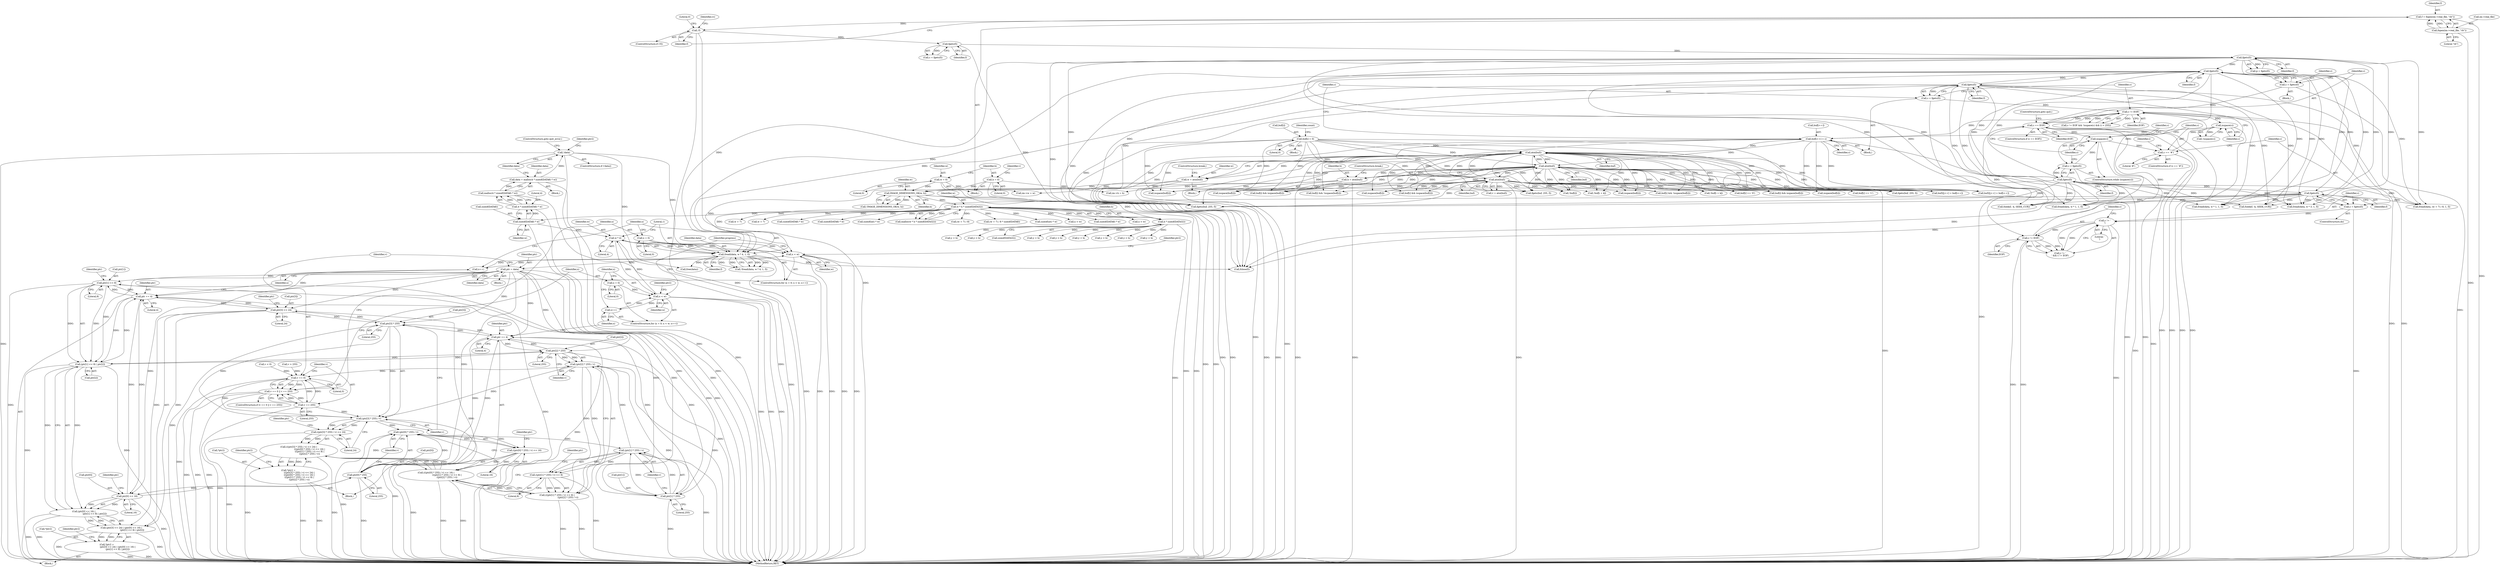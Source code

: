 digraph "0_enlightment_c21beaf1780cf3ca291735ae7d58a3dde63277a2@array" {
"1001662" [label="(Call,ptr[1] << 8)"];
"1001672" [label="(Call,ptr += 4)"];
"1001650" [label="(Call,ptr[3] << 24)"];
"1001693" [label="(Call,ptr[3] * 255)"];
"1001729" [label="(Call,ptr += 4)"];
"1001721" [label="(Call,ptr[2] * 255)"];
"1001661" [label="(Call,(ptr[1] << 8) | ptr[2])"];
"1001662" [label="(Call,ptr[1] << 8)"];
"1001713" [label="(Call,ptr[1] * 255)"];
"1001624" [label="(Call,ptr = data)"];
"1001616" [label="(Call,fread(data, w * 4, 1, f))"];
"1001596" [label="(Call,!data)"];
"1001586" [label="(Call,data = malloc(4 * sizeof(DATA8) * w))"];
"1001588" [label="(Call,malloc(4 * sizeof(DATA8) * w))"];
"1001589" [label="(Call,4 * sizeof(DATA8) * w)"];
"1001591" [label="(Call,sizeof(DATA8) * w)"];
"1000427" [label="(Call,w * h * sizeof(DATA32))"];
"1000345" [label="(Call,IMAGE_DIMENSIONS_OK(w, h))"];
"1000149" [label="(Call,w = 0)"];
"1000307" [label="(Call,w = atoi(buf))"];
"1000309" [label="(Call,atoi(buf))"];
"1000283" [label="(Call,buf[i++] = c)"];
"1000277" [label="(Call,isspace(c))"];
"1000272" [label="(Call,c != EOF)"];
"1000289" [label="(Call,c = fgetc(f))"];
"1000291" [label="(Call,fgetc(f))"];
"1000233" [label="(Call,fgetc(f))"];
"1000255" [label="(Call,fgetc(f))"];
"1000245" [label="(Call,fgetc(f))"];
"1000201" [label="(Call,fgetc(f))"];
"1000192" [label="(Call,fgetc(f))"];
"1000183" [label="(Call,!f)"];
"1000175" [label="(Call,f = fopen(im->real_file, \"rb\"))"];
"1000177" [label="(Call,fopen(im->real_file, \"rb\"))"];
"1000248" [label="(Call,c == '#')"];
"1000241" [label="(Call,isspace(c))"];
"1000236" [label="(Call,c == EOF)"];
"1000231" [label="(Call,c = fgetc(f))"];
"1000261" [label="(Call,c != EOF)"];
"1000258" [label="(Call,c != '\n')"];
"1000253" [label="(Call,c = fgetc(f))"];
"1000243" [label="(Call,c = fgetc(f))"];
"1000315" [label="(Call,atoi(buf))"];
"1000296" [label="(Call,buf[i] = 0)"];
"1000321" [label="(Call,atoi(buf))"];
"1000153" [label="(Call,h = 0)"];
"1000313" [label="(Call,h = atoi(buf))"];
"1000429" [label="(Call,h * sizeof(DATA32))"];
"1001618" [label="(Call,w * 4)"];
"1001681" [label="(Call,x < w)"];
"1001678" [label="(Call,x = 0)"];
"1001684" [label="(Call,x++)"];
"1001640" [label="(Call,x < w)"];
"1001637" [label="(Call,x = 0)"];
"1001643" [label="(Call,x++)"];
"1001703" [label="(Call,ptr[0] * 255)"];
"1001656" [label="(Call,ptr[0] << 16)"];
"1001655" [label="(Call,(ptr[0] << 16) |\n                               (ptr[1] << 8) | ptr[2])"];
"1001649" [label="(Call,(ptr[3] << 24) | (ptr[0] << 16) |\n                               (ptr[1] << 8) | ptr[2])"];
"1001646" [label="(Call,*ptr2 =\n                               (ptr[3] << 24) | (ptr[0] << 16) |\n                               (ptr[1] << 8) | ptr[2])"];
"1001692" [label="(Call,(ptr[3] * 255) / v)"];
"1001691" [label="(Call,((ptr[3] * 255) / v) << 24)"];
"1001690" [label="(Call,(((ptr[3] * 255) / v) << 24) |\n                               (((ptr[0] * 255) / v) << 16) |\n                               (((ptr[1] * 255) / v) << 8) |\n                               ((ptr[2] * 255) / v))"];
"1001687" [label="(Call,*ptr2 =\n                               (((ptr[3] * 255) / v) << 24) |\n                               (((ptr[0] * 255) / v) << 16) |\n                               (((ptr[1] * 255) / v) << 8) |\n                               ((ptr[2] * 255) / v))"];
"1001702" [label="(Call,(ptr[0] * 255) / v)"];
"1001701" [label="(Call,((ptr[0] * 255) / v) << 16)"];
"1001700" [label="(Call,(((ptr[0] * 255) / v) << 16) |\n                               (((ptr[1] * 255) / v) << 8) |\n                               ((ptr[2] * 255) / v))"];
"1001712" [label="(Call,(ptr[1] * 255) / v)"];
"1001711" [label="(Call,((ptr[1] * 255) / v) << 8)"];
"1001710" [label="(Call,(((ptr[1] * 255) / v) << 8) |\n                               ((ptr[2] * 255) / v))"];
"1001720" [label="(Call,(ptr[2] * 255) / v)"];
"1001629" [label="(Call,v == 0)"];
"1001628" [label="(Call,v == 0 || v == 255)"];
"1001632" [label="(Call,v == 255)"];
"1001714" [label="(Call,ptr[1])"];
"1000426" [label="(Call,malloc(w * h * sizeof(DATA32)))"];
"1000230" [label="(Block,)"];
"1001658" [label="(Identifier,ptr)"];
"1001650" [label="(Call,ptr[3] << 24)"];
"1000486" [label="(Call,buf[i] && isspace(buf[i]))"];
"1001587" [label="(Identifier,data)"];
"1001592" [label="(Call,sizeof(DATA8))"];
"1000890" [label="(Call,isspace(buf[i]))"];
"1001634" [label="(Literal,255)"];
"1001057" [label="(Call,y < h)"];
"1000273" [label="(Identifier,c)"];
"1000329" [label="(Call,v > 255)"];
"1000317" [label="(ControlStructure,break;)"];
"1001683" [label="(Identifier,w)"];
"1001067" [label="(Call,(w + 7) / 8)"];
"1001624" [label="(Call,ptr = data)"];
"1000811" [label="(Call,y < h)"];
"1001719" [label="(Literal,8)"];
"1001645" [label="(Block,)"];
"1001626" [label="(Identifier,data)"];
"1001617" [label="(Identifier,data)"];
"1000885" [label="(Call,buf[i] && !isspace(buf[i]))"];
"1000310" [label="(Identifier,buf)"];
"1000284" [label="(Call,buf[i++])"];
"1001693" [label="(Call,ptr[3] * 255)"];
"1001595" [label="(ControlStructure,if (!data))"];
"1000427" [label="(Call,w * h * sizeof(DATA32))"];
"1000276" [label="(Call,!isspace(c))"];
"1000149" [label="(Call,w = 0)"];
"1000253" [label="(Call,c = fgetc(f))"];
"1001324" [label="(Call,fread(data, w * 3, 1, f))"];
"1000616" [label="(Call,fgets(buf, 255, f))"];
"1001677" [label="(ControlStructure,for (x = 0; x < w; x++))"];
"1001763" [label="(Call,free(data))"];
"1001718" [label="(Identifier,v)"];
"1000490" [label="(Call,isspace(buf[i]))"];
"1000245" [label="(Call,fgetc(f))"];
"1001597" [label="(Identifier,data)"];
"1000235" [label="(ControlStructure,if (c == EOF))"];
"1000260" [label="(Literal,'\n')"];
"1001679" [label="(Identifier,x)"];
"1001646" [label="(Call,*ptr2 =\n                               (ptr[3] << 24) | (ptr[0] << 16) |\n                               (ptr[1] << 8) | ptr[2])"];
"1000646" [label="(Call,buf2[j++] = buf[i++])"];
"1001660" [label="(Literal,16)"];
"1001671" [label="(Identifier,ptr2)"];
"1001707" [label="(Literal,255)"];
"1001622" [label="(Identifier,f)"];
"1001598" [label="(ControlStructure,goto quit_error;)"];
"1000244" [label="(Identifier,c)"];
"1001722" [label="(Call,ptr[2])"];
"1000190" [label="(Call,c = fgetc(f))"];
"1000307" [label="(Call,w = atoi(buf))"];
"1001692" [label="(Call,(ptr[3] * 255) / v)"];
"1001725" [label="(Literal,255)"];
"1000878" [label="(Call,isspace(buf[i]))"];
"1001770" [label="(MethodReturn,RET)"];
"1001730" [label="(Identifier,ptr)"];
"1000291" [label="(Call,fgetc(f))"];
"1001726" [label="(Identifier,v)"];
"1000258" [label="(Call,c != '\n')"];
"1001641" [label="(Identifier,x)"];
"1001637" [label="(Call,x = 0)"];
"1001667" [label="(Call,ptr[2])"];
"1000239" [label="(ControlStructure,goto quit;)"];
"1001639" [label="(Literal,0)"];
"1000201" [label="(Call,fgetc(f))"];
"1001644" [label="(Identifier,x)"];
"1000637" [label="(Call,buf[i] && !isspace(buf[i]))"];
"1001710" [label="(Call,(((ptr[1] * 255) / v) << 8) |\n                               ((ptr[2] * 255) / v))"];
"1001713" [label="(Call,ptr[1] * 255)"];
"1000246" [label="(Identifier,f)"];
"1000178" [label="(Call,im->real_file)"];
"1000271" [label="(Call,c != EOF && !isspace(c) && (i < 255))"];
"1001036" [label="(Call,(w + 7) / 8 * sizeof(DATA8))"];
"1001721" [label="(Call,ptr[2] * 255)"];
"1000598" [label="(Call,!buf[i + k])"];
"1000546" [label="(Call,sizeof(int) * w)"];
"1000272" [label="(Call,c != EOF)"];
"1000155" [label="(Literal,0)"];
"1000302" [label="(Identifier,count)"];
"1001655" [label="(Call,(ptr[0] << 16) |\n                               (ptr[1] << 8) | ptr[2])"];
"1001672" [label="(Call,ptr += 4)"];
"1001654" [label="(Literal,24)"];
"1001600" [label="(Identifier,ptr2)"];
"1000186" [label="(Literal,0)"];
"1001640" [label="(Call,x < w)"];
"1001629" [label="(Call,v == 0)"];
"1001661" [label="(Call,(ptr[1] << 8) | ptr[2])"];
"1000193" [label="(Identifier,f)"];
"1000513" [label="(Call,buf[i] == '0')"];
"1000338" [label="(Call,im->h = h)"];
"1001702" [label="(Call,(ptr[0] * 255) / v)"];
"1001596" [label="(Call,!data)"];
"1000300" [label="(Literal,0)"];
"1001717" [label="(Literal,255)"];
"1000642" [label="(Call,isspace(buf[i]))"];
"1000274" [label="(Identifier,EOF)"];
"1000261" [label="(Call,c != EOF)"];
"1000248" [label="(Call,c == '#')"];
"1000455" [label="(Call,y < h)"];
"1001632" [label="(Call,v == 255)"];
"1001065" [label="(Call,fread(data, (w + 7) / 8, 1, f))"];
"1000309" [label="(Call,atoi(buf))"];
"1001699" [label="(Literal,24)"];
"1000465" [label="(Call,x < w)"];
"1000238" [label="(Identifier,EOF)"];
"1000296" [label="(Call,buf[i] = 0)"];
"1001689" [label="(Identifier,ptr2)"];
"1001685" [label="(Identifier,x)"];
"1000181" [label="(Literal,\"rb\")"];
"1001680" [label="(Literal,0)"];
"1000154" [label="(Identifier,h)"];
"1000199" [label="(Call,p = fgetc(f))"];
"1000242" [label="(Identifier,c)"];
"1000315" [label="(Call,atoi(buf))"];
"1001638" [label="(Identifier,x)"];
"1001709" [label="(Literal,16)"];
"1001729" [label="(Call,ptr += 4)"];
"1001299" [label="(Call,sizeof(DATA8) * w)"];
"1000429" [label="(Call,h * sizeof(DATA32))"];
"1000177" [label="(Call,fopen(im->real_file, \"rb\"))"];
"1000241" [label="(Call,isspace(c))"];
"1001616" [label="(Call,fread(data, w * 4, 1, f))"];
"1001636" [label="(ControlStructure,for (x = 0; x < w; x++))"];
"1000237" [label="(Identifier,c)"];
"1000176" [label="(Identifier,f)"];
"1001657" [label="(Call,ptr[0])"];
"1000428" [label="(Identifier,w)"];
"1001169" [label="(Call,y < h)"];
"1001618" [label="(Call,w * 4)"];
"1001642" [label="(Identifier,w)"];
"1001625" [label="(Identifier,ptr)"];
"1001674" [label="(Literal,4)"];
"1000247" [label="(ControlStructure,if (c == '#'))"];
"1000431" [label="(Call,sizeof(DATA32))"];
"1001688" [label="(Call,*ptr2)"];
"1001619" [label="(Identifier,w)"];
"1000134" [label="(Block,)"];
"1000236" [label="(Call,c == EOF)"];
"1001588" [label="(Call,malloc(4 * sizeof(DATA8) * w))"];
"1001666" [label="(Literal,8)"];
"1000321" [label="(Call,atoi(buf))"];
"1000502" [label="(Call,buf[i] == '1')"];
"1001700" [label="(Call,(((ptr[0] * 255) / v) << 16) |\n                               (((ptr[1] * 255) / v) << 8) |\n                               ((ptr[2] * 255) / v))"];
"1000234" [label="(Identifier,f)"];
"1000277" [label="(Call,isspace(c))"];
"1001711" [label="(Call,((ptr[1] * 255) / v) << 8)"];
"1001631" [label="(Literal,0)"];
"1000345" [label="(Call,IMAGE_DIMENSIONS_OK(w, h))"];
"1001082" [label="(Call,x < w)"];
"1000288" [label="(Identifier,c)"];
"1000290" [label="(Identifier,c)"];
"1001620" [label="(Literal,4)"];
"1000314" [label="(Identifier,h)"];
"1000344" [label="(Call,!IMAGE_DIMENSIONS_OK(w, h))"];
"1000894" [label="(Call,buf2[j++] = buf[i++])"];
"1001766" [label="(Call,fclose(f))"];
"1000254" [label="(Identifier,c)"];
"1000322" [label="(Identifier,buf)"];
"1001608" [label="(Call,y < h)"];
"1001723" [label="(Identifier,ptr)"];
"1000233" [label="(Call,fgetc(f))"];
"1001715" [label="(Identifier,ptr)"];
"1000202" [label="(Identifier,f)"];
"1001731" [label="(Literal,4)"];
"1000192" [label="(Call,fgetc(f))"];
"1000240" [label="(ControlStructure,while (isspace(c)))"];
"1001691" [label="(Call,((ptr[3] * 255) / v) << 24)"];
"1001621" [label="(Literal,1)"];
"1001068" [label="(Call,w + 7)"];
"1000347" [label="(Identifier,h)"];
"1000856" [label="(Call,fseek(f, -k, SEEK_CUR))"];
"1000295" [label="(Block,)"];
"1000150" [label="(Identifier,w)"];
"1001643" [label="(Call,x++)"];
"1000874" [label="(Call,buf[i] && isspace(buf[i]))"];
"1001615" [label="(Call,!fread(data, w * 4, 1, f))"];
"1001649" [label="(Call,(ptr[3] << 24) | (ptr[0] << 16) |\n                               (ptr[1] << 8) | ptr[2])"];
"1000268" [label="(Identifier,i)"];
"1001681" [label="(Call,x < w)"];
"1001465" [label="(Call,y < h)"];
"1001673" [label="(Identifier,ptr)"];
"1001697" [label="(Literal,255)"];
"1001590" [label="(Literal,4)"];
"1000278" [label="(Identifier,c)"];
"1000316" [label="(Identifier,buf)"];
"1001037" [label="(Call,w + 7)"];
"1000232" [label="(Identifier,c)"];
"1000569" [label="(Call,y < h)"];
"1001648" [label="(Identifier,ptr2)"];
"1001647" [label="(Call,*ptr2)"];
"1000257" [label="(Call,c != '\n' && c != EOF)"];
"1000255" [label="(Call,fgetc(f))"];
"1001594" [label="(Identifier,w)"];
"1001656" [label="(Call,ptr[0] << 16)"];
"1000333" [label="(Call,im->w = w)"];
"1000846" [label="(Call,!buf[i + k])"];
"1000259" [label="(Identifier,c)"];
"1001686" [label="(Block,)"];
"1000630" [label="(Call,isspace(buf[i]))"];
"1001690" [label="(Call,(((ptr[3] * 255) / v) << 24) |\n                               (((ptr[0] * 255) / v) << 16) |\n                               (((ptr[1] * 255) / v) << 8) |\n                               ((ptr[2] * 255) / v))"];
"1001728" [label="(Identifier,ptr2)"];
"1001613" [label="(Block,)"];
"1000283" [label="(Call,buf[i++] = c)"];
"1000231" [label="(Call,c = fgetc(f))"];
"1000158" [label="(Identifier,v)"];
"1001591" [label="(Call,sizeof(DATA8) * w)"];
"1000175" [label="(Call,f = fopen(im->real_file, \"rb\"))"];
"1001633" [label="(Identifier,v)"];
"1000864" [label="(Call,fgets(buf, 255, f))"];
"1001712" [label="(Call,(ptr[1] * 255) / v)"];
"1000346" [label="(Identifier,w)"];
"1000183" [label="(Call,!f)"];
"1001662" [label="(Call,ptr[1] << 8)"];
"1000319" [label="(Call,v = atoi(buf))"];
"1000153" [label="(Call,h = 0)"];
"1000263" [label="(Identifier,EOF)"];
"1001703" [label="(Call,ptr[0] * 255)"];
"1001651" [label="(Call,ptr[3])"];
"1000311" [label="(ControlStructure,break;)"];
"1001586" [label="(Call,data = malloc(4 * sizeof(DATA8) * w))"];
"1000262" [label="(Identifier,c)"];
"1001704" [label="(Call,ptr[0])"];
"1000249" [label="(Identifier,c)"];
"1001473" [label="(Call,fread(data, w * 1, 1, f))"];
"1001630" [label="(Identifier,v)"];
"1000256" [label="(Identifier,f)"];
"1000188" [label="(Identifier,rc)"];
"1000477" [label="(Call,fgets(buf, 255, f))"];
"1001664" [label="(Identifier,ptr)"];
"1001698" [label="(Identifier,v)"];
"1001152" [label="(Call,sizeof(DATA8) * w)"];
"1000313" [label="(Call,h = atoi(buf))"];
"1000282" [label="(Block,)"];
"1000182" [label="(ControlStructure,if (!f))"];
"1001448" [label="(Call,sizeof(DATA8) * w)"];
"1000441" [label="(Block,)"];
"1001628" [label="(Call,v == 0 || v == 255)"];
"1001177" [label="(Call,fread(data, w * 1, 1, f))"];
"1000788" [label="(Call,sizeof(int) * w)"];
"1000608" [label="(Call,fseek(f, -k, SEEK_CUR))"];
"1000151" [label="(Literal,0)"];
"1001734" [label="(Identifier,progress)"];
"1001627" [label="(ControlStructure,if (v == 0 || v == 255))"];
"1001684" [label="(Call,x++)"];
"1001316" [label="(Call,y < h)"];
"1001663" [label="(Call,ptr[1])"];
"1000289" [label="(Call,c = fgetc(f))"];
"1000470" [label="(Call,!buf[i])"];
"1001678" [label="(Call,x = 0)"];
"1000243" [label="(Call,c = fgetc(f))"];
"1000184" [label="(Identifier,f)"];
"1001694" [label="(Call,ptr[3])"];
"1000326" [label="(Call,v < 0)"];
"1001687" [label="(Call,*ptr2 =\n                               (((ptr[3] * 255) / v) << 24) |\n                               (((ptr[0] * 255) / v) << 16) |\n                               (((ptr[1] * 255) / v) << 8) |\n                               ((ptr[2] * 255) / v))"];
"1000626" [label="(Call,buf[i] && isspace(buf[i]))"];
"1001705" [label="(Identifier,ptr)"];
"1000292" [label="(Identifier,f)"];
"1001708" [label="(Identifier,v)"];
"1001589" [label="(Call,4 * sizeof(DATA8) * w)"];
"1000297" [label="(Call,buf[i])"];
"1001701" [label="(Call,((ptr[0] * 255) / v) << 16)"];
"1000250" [label="(Literal,'#')"];
"1000305" [label="(Block,)"];
"1000430" [label="(Identifier,h)"];
"1001720" [label="(Call,(ptr[2] * 255) / v)"];
"1001668" [label="(Identifier,ptr)"];
"1000308" [label="(Identifier,w)"];
"1001682" [label="(Identifier,x)"];
"1000252" [label="(ControlStructure,do)"];
"1001662" -> "1001661"  [label="AST: "];
"1001662" -> "1001666"  [label="CFG: "];
"1001663" -> "1001662"  [label="AST: "];
"1001666" -> "1001662"  [label="AST: "];
"1001668" -> "1001662"  [label="CFG: "];
"1001662" -> "1001770"  [label="DDG: "];
"1001662" -> "1001661"  [label="DDG: "];
"1001662" -> "1001661"  [label="DDG: "];
"1001672" -> "1001662"  [label="DDG: "];
"1001713" -> "1001662"  [label="DDG: "];
"1001624" -> "1001662"  [label="DDG: "];
"1001662" -> "1001672"  [label="DDG: "];
"1001662" -> "1001713"  [label="DDG: "];
"1001672" -> "1001645"  [label="AST: "];
"1001672" -> "1001674"  [label="CFG: "];
"1001673" -> "1001672"  [label="AST: "];
"1001674" -> "1001672"  [label="AST: "];
"1001644" -> "1001672"  [label="CFG: "];
"1001672" -> "1001770"  [label="DDG: "];
"1001672" -> "1001650"  [label="DDG: "];
"1001672" -> "1001656"  [label="DDG: "];
"1001672" -> "1001661"  [label="DDG: "];
"1001650" -> "1001672"  [label="DDG: "];
"1001661" -> "1001672"  [label="DDG: "];
"1001624" -> "1001672"  [label="DDG: "];
"1001656" -> "1001672"  [label="DDG: "];
"1001650" -> "1001649"  [label="AST: "];
"1001650" -> "1001654"  [label="CFG: "];
"1001651" -> "1001650"  [label="AST: "];
"1001654" -> "1001650"  [label="AST: "];
"1001658" -> "1001650"  [label="CFG: "];
"1001650" -> "1001770"  [label="DDG: "];
"1001650" -> "1001649"  [label="DDG: "];
"1001650" -> "1001649"  [label="DDG: "];
"1001693" -> "1001650"  [label="DDG: "];
"1001624" -> "1001650"  [label="DDG: "];
"1001650" -> "1001693"  [label="DDG: "];
"1001693" -> "1001692"  [label="AST: "];
"1001693" -> "1001697"  [label="CFG: "];
"1001694" -> "1001693"  [label="AST: "];
"1001697" -> "1001693"  [label="AST: "];
"1001698" -> "1001693"  [label="CFG: "];
"1001693" -> "1001770"  [label="DDG: "];
"1001693" -> "1001692"  [label="DDG: "];
"1001693" -> "1001692"  [label="DDG: "];
"1001729" -> "1001693"  [label="DDG: "];
"1001624" -> "1001693"  [label="DDG: "];
"1001693" -> "1001729"  [label="DDG: "];
"1001729" -> "1001686"  [label="AST: "];
"1001729" -> "1001731"  [label="CFG: "];
"1001730" -> "1001729"  [label="AST: "];
"1001731" -> "1001729"  [label="AST: "];
"1001685" -> "1001729"  [label="CFG: "];
"1001729" -> "1001770"  [label="DDG: "];
"1001729" -> "1001703"  [label="DDG: "];
"1001729" -> "1001713"  [label="DDG: "];
"1001729" -> "1001721"  [label="DDG: "];
"1001721" -> "1001729"  [label="DDG: "];
"1001713" -> "1001729"  [label="DDG: "];
"1001703" -> "1001729"  [label="DDG: "];
"1001624" -> "1001729"  [label="DDG: "];
"1001721" -> "1001720"  [label="AST: "];
"1001721" -> "1001725"  [label="CFG: "];
"1001722" -> "1001721"  [label="AST: "];
"1001725" -> "1001721"  [label="AST: "];
"1001726" -> "1001721"  [label="CFG: "];
"1001721" -> "1001770"  [label="DDG: "];
"1001721" -> "1001661"  [label="DDG: "];
"1001721" -> "1001720"  [label="DDG: "];
"1001721" -> "1001720"  [label="DDG: "];
"1001661" -> "1001721"  [label="DDG: "];
"1001624" -> "1001721"  [label="DDG: "];
"1001661" -> "1001655"  [label="AST: "];
"1001661" -> "1001667"  [label="CFG: "];
"1001667" -> "1001661"  [label="AST: "];
"1001655" -> "1001661"  [label="CFG: "];
"1001661" -> "1001770"  [label="DDG: "];
"1001661" -> "1001770"  [label="DDG: "];
"1001661" -> "1001655"  [label="DDG: "];
"1001661" -> "1001655"  [label="DDG: "];
"1001624" -> "1001661"  [label="DDG: "];
"1001713" -> "1001712"  [label="AST: "];
"1001713" -> "1001717"  [label="CFG: "];
"1001714" -> "1001713"  [label="AST: "];
"1001717" -> "1001713"  [label="AST: "];
"1001718" -> "1001713"  [label="CFG: "];
"1001713" -> "1001770"  [label="DDG: "];
"1001713" -> "1001712"  [label="DDG: "];
"1001713" -> "1001712"  [label="DDG: "];
"1001624" -> "1001713"  [label="DDG: "];
"1001624" -> "1001613"  [label="AST: "];
"1001624" -> "1001626"  [label="CFG: "];
"1001625" -> "1001624"  [label="AST: "];
"1001626" -> "1001624"  [label="AST: "];
"1001630" -> "1001624"  [label="CFG: "];
"1001624" -> "1001770"  [label="DDG: "];
"1001624" -> "1001770"  [label="DDG: "];
"1001616" -> "1001624"  [label="DDG: "];
"1001624" -> "1001656"  [label="DDG: "];
"1001624" -> "1001703"  [label="DDG: "];
"1001616" -> "1001615"  [label="AST: "];
"1001616" -> "1001622"  [label="CFG: "];
"1001617" -> "1001616"  [label="AST: "];
"1001618" -> "1001616"  [label="AST: "];
"1001621" -> "1001616"  [label="AST: "];
"1001622" -> "1001616"  [label="AST: "];
"1001615" -> "1001616"  [label="CFG: "];
"1001616" -> "1001770"  [label="DDG: "];
"1001616" -> "1001770"  [label="DDG: "];
"1001616" -> "1001615"  [label="DDG: "];
"1001616" -> "1001615"  [label="DDG: "];
"1001616" -> "1001615"  [label="DDG: "];
"1001616" -> "1001615"  [label="DDG: "];
"1001596" -> "1001616"  [label="DDG: "];
"1001618" -> "1001616"  [label="DDG: "];
"1001618" -> "1001616"  [label="DDG: "];
"1000291" -> "1001616"  [label="DDG: "];
"1000233" -> "1001616"  [label="DDG: "];
"1000255" -> "1001616"  [label="DDG: "];
"1000245" -> "1001616"  [label="DDG: "];
"1000201" -> "1001616"  [label="DDG: "];
"1001616" -> "1001763"  [label="DDG: "];
"1001616" -> "1001766"  [label="DDG: "];
"1001596" -> "1001595"  [label="AST: "];
"1001596" -> "1001597"  [label="CFG: "];
"1001597" -> "1001596"  [label="AST: "];
"1001598" -> "1001596"  [label="CFG: "];
"1001600" -> "1001596"  [label="CFG: "];
"1001596" -> "1001770"  [label="DDG: "];
"1001596" -> "1001770"  [label="DDG: "];
"1001586" -> "1001596"  [label="DDG: "];
"1001596" -> "1001763"  [label="DDG: "];
"1001586" -> "1000441"  [label="AST: "];
"1001586" -> "1001588"  [label="CFG: "];
"1001587" -> "1001586"  [label="AST: "];
"1001588" -> "1001586"  [label="AST: "];
"1001597" -> "1001586"  [label="CFG: "];
"1001586" -> "1001770"  [label="DDG: "];
"1001588" -> "1001586"  [label="DDG: "];
"1001588" -> "1001589"  [label="CFG: "];
"1001589" -> "1001588"  [label="AST: "];
"1001588" -> "1001770"  [label="DDG: "];
"1001589" -> "1001588"  [label="DDG: "];
"1001589" -> "1001588"  [label="DDG: "];
"1001589" -> "1001591"  [label="CFG: "];
"1001590" -> "1001589"  [label="AST: "];
"1001591" -> "1001589"  [label="AST: "];
"1001589" -> "1001770"  [label="DDG: "];
"1001591" -> "1001589"  [label="DDG: "];
"1001591" -> "1001594"  [label="CFG: "];
"1001592" -> "1001591"  [label="AST: "];
"1001594" -> "1001591"  [label="AST: "];
"1001591" -> "1001770"  [label="DDG: "];
"1000427" -> "1001591"  [label="DDG: "];
"1001591" -> "1001618"  [label="DDG: "];
"1000427" -> "1000426"  [label="AST: "];
"1000427" -> "1000429"  [label="CFG: "];
"1000428" -> "1000427"  [label="AST: "];
"1000429" -> "1000427"  [label="AST: "];
"1000426" -> "1000427"  [label="CFG: "];
"1000427" -> "1001770"  [label="DDG: "];
"1000427" -> "1001770"  [label="DDG: "];
"1000427" -> "1000426"  [label="DDG: "];
"1000427" -> "1000426"  [label="DDG: "];
"1000345" -> "1000427"  [label="DDG: "];
"1000429" -> "1000427"  [label="DDG: "];
"1000427" -> "1000465"  [label="DDG: "];
"1000427" -> "1000546"  [label="DDG: "];
"1000427" -> "1000788"  [label="DDG: "];
"1000427" -> "1001036"  [label="DDG: "];
"1000427" -> "1001037"  [label="DDG: "];
"1000427" -> "1001067"  [label="DDG: "];
"1000427" -> "1001068"  [label="DDG: "];
"1000427" -> "1001082"  [label="DDG: "];
"1000427" -> "1001152"  [label="DDG: "];
"1000427" -> "1001299"  [label="DDG: "];
"1000427" -> "1001448"  [label="DDG: "];
"1000345" -> "1000344"  [label="AST: "];
"1000345" -> "1000347"  [label="CFG: "];
"1000346" -> "1000345"  [label="AST: "];
"1000347" -> "1000345"  [label="AST: "];
"1000344" -> "1000345"  [label="CFG: "];
"1000345" -> "1001770"  [label="DDG: "];
"1000345" -> "1001770"  [label="DDG: "];
"1000345" -> "1000344"  [label="DDG: "];
"1000345" -> "1000344"  [label="DDG: "];
"1000149" -> "1000345"  [label="DDG: "];
"1000307" -> "1000345"  [label="DDG: "];
"1000153" -> "1000345"  [label="DDG: "];
"1000313" -> "1000345"  [label="DDG: "];
"1000345" -> "1000429"  [label="DDG: "];
"1000149" -> "1000134"  [label="AST: "];
"1000149" -> "1000151"  [label="CFG: "];
"1000150" -> "1000149"  [label="AST: "];
"1000151" -> "1000149"  [label="AST: "];
"1000154" -> "1000149"  [label="CFG: "];
"1000149" -> "1001770"  [label="DDG: "];
"1000149" -> "1000333"  [label="DDG: "];
"1000307" -> "1000305"  [label="AST: "];
"1000307" -> "1000309"  [label="CFG: "];
"1000308" -> "1000307"  [label="AST: "];
"1000309" -> "1000307"  [label="AST: "];
"1000311" -> "1000307"  [label="CFG: "];
"1000307" -> "1001770"  [label="DDG: "];
"1000307" -> "1001770"  [label="DDG: "];
"1000309" -> "1000307"  [label="DDG: "];
"1000307" -> "1000333"  [label="DDG: "];
"1000309" -> "1000310"  [label="CFG: "];
"1000310" -> "1000309"  [label="AST: "];
"1000309" -> "1001770"  [label="DDG: "];
"1000283" -> "1000309"  [label="DDG: "];
"1000315" -> "1000309"  [label="DDG: "];
"1000296" -> "1000309"  [label="DDG: "];
"1000321" -> "1000309"  [label="DDG: "];
"1000309" -> "1000315"  [label="DDG: "];
"1000309" -> "1000321"  [label="DDG: "];
"1000309" -> "1000470"  [label="DDG: "];
"1000309" -> "1000477"  [label="DDG: "];
"1000309" -> "1000486"  [label="DDG: "];
"1000309" -> "1000490"  [label="DDG: "];
"1000309" -> "1000502"  [label="DDG: "];
"1000309" -> "1000513"  [label="DDG: "];
"1000309" -> "1000598"  [label="DDG: "];
"1000309" -> "1000616"  [label="DDG: "];
"1000309" -> "1000626"  [label="DDG: "];
"1000309" -> "1000630"  [label="DDG: "];
"1000309" -> "1000637"  [label="DDG: "];
"1000309" -> "1000642"  [label="DDG: "];
"1000309" -> "1000646"  [label="DDG: "];
"1000309" -> "1000846"  [label="DDG: "];
"1000309" -> "1000864"  [label="DDG: "];
"1000309" -> "1000874"  [label="DDG: "];
"1000309" -> "1000878"  [label="DDG: "];
"1000309" -> "1000885"  [label="DDG: "];
"1000309" -> "1000890"  [label="DDG: "];
"1000309" -> "1000894"  [label="DDG: "];
"1000283" -> "1000282"  [label="AST: "];
"1000283" -> "1000288"  [label="CFG: "];
"1000284" -> "1000283"  [label="AST: "];
"1000288" -> "1000283"  [label="AST: "];
"1000290" -> "1000283"  [label="CFG: "];
"1000283" -> "1001770"  [label="DDG: "];
"1000277" -> "1000283"  [label="DDG: "];
"1000272" -> "1000283"  [label="DDG: "];
"1000283" -> "1000315"  [label="DDG: "];
"1000283" -> "1000321"  [label="DDG: "];
"1000283" -> "1000477"  [label="DDG: "];
"1000283" -> "1000616"  [label="DDG: "];
"1000283" -> "1000646"  [label="DDG: "];
"1000283" -> "1000864"  [label="DDG: "];
"1000283" -> "1000894"  [label="DDG: "];
"1000277" -> "1000276"  [label="AST: "];
"1000277" -> "1000278"  [label="CFG: "];
"1000278" -> "1000277"  [label="AST: "];
"1000276" -> "1000277"  [label="CFG: "];
"1000277" -> "1001770"  [label="DDG: "];
"1000277" -> "1000276"  [label="DDG: "];
"1000272" -> "1000277"  [label="DDG: "];
"1000272" -> "1000271"  [label="AST: "];
"1000272" -> "1000274"  [label="CFG: "];
"1000273" -> "1000272"  [label="AST: "];
"1000274" -> "1000272"  [label="AST: "];
"1000278" -> "1000272"  [label="CFG: "];
"1000271" -> "1000272"  [label="CFG: "];
"1000272" -> "1001770"  [label="DDG: "];
"1000272" -> "1001770"  [label="DDG: "];
"1000272" -> "1000236"  [label="DDG: "];
"1000272" -> "1000271"  [label="DDG: "];
"1000272" -> "1000271"  [label="DDG: "];
"1000289" -> "1000272"  [label="DDG: "];
"1000248" -> "1000272"  [label="DDG: "];
"1000236" -> "1000272"  [label="DDG: "];
"1000289" -> "1000282"  [label="AST: "];
"1000289" -> "1000291"  [label="CFG: "];
"1000290" -> "1000289"  [label="AST: "];
"1000291" -> "1000289"  [label="AST: "];
"1000273" -> "1000289"  [label="CFG: "];
"1000289" -> "1001770"  [label="DDG: "];
"1000291" -> "1000289"  [label="DDG: "];
"1000291" -> "1000292"  [label="CFG: "];
"1000292" -> "1000291"  [label="AST: "];
"1000291" -> "1000233"  [label="DDG: "];
"1000233" -> "1000291"  [label="DDG: "];
"1000245" -> "1000291"  [label="DDG: "];
"1000291" -> "1000477"  [label="DDG: "];
"1000291" -> "1000608"  [label="DDG: "];
"1000291" -> "1000856"  [label="DDG: "];
"1000291" -> "1001065"  [label="DDG: "];
"1000291" -> "1001177"  [label="DDG: "];
"1000291" -> "1001324"  [label="DDG: "];
"1000291" -> "1001473"  [label="DDG: "];
"1000291" -> "1001766"  [label="DDG: "];
"1000233" -> "1000231"  [label="AST: "];
"1000233" -> "1000234"  [label="CFG: "];
"1000234" -> "1000233"  [label="AST: "];
"1000231" -> "1000233"  [label="CFG: "];
"1000233" -> "1000231"  [label="DDG: "];
"1000255" -> "1000233"  [label="DDG: "];
"1000245" -> "1000233"  [label="DDG: "];
"1000201" -> "1000233"  [label="DDG: "];
"1000233" -> "1000245"  [label="DDG: "];
"1000233" -> "1000255"  [label="DDG: "];
"1000233" -> "1000477"  [label="DDG: "];
"1000233" -> "1000608"  [label="DDG: "];
"1000233" -> "1000856"  [label="DDG: "];
"1000233" -> "1001065"  [label="DDG: "];
"1000233" -> "1001177"  [label="DDG: "];
"1000233" -> "1001324"  [label="DDG: "];
"1000233" -> "1001473"  [label="DDG: "];
"1000233" -> "1001766"  [label="DDG: "];
"1000255" -> "1000253"  [label="AST: "];
"1000255" -> "1000256"  [label="CFG: "];
"1000256" -> "1000255"  [label="AST: "];
"1000253" -> "1000255"  [label="CFG: "];
"1000255" -> "1000253"  [label="DDG: "];
"1000245" -> "1000255"  [label="DDG: "];
"1000255" -> "1000477"  [label="DDG: "];
"1000255" -> "1000608"  [label="DDG: "];
"1000255" -> "1000856"  [label="DDG: "];
"1000255" -> "1001065"  [label="DDG: "];
"1000255" -> "1001177"  [label="DDG: "];
"1000255" -> "1001324"  [label="DDG: "];
"1000255" -> "1001473"  [label="DDG: "];
"1000255" -> "1001766"  [label="DDG: "];
"1000245" -> "1000243"  [label="AST: "];
"1000245" -> "1000246"  [label="CFG: "];
"1000246" -> "1000245"  [label="AST: "];
"1000243" -> "1000245"  [label="CFG: "];
"1000245" -> "1000243"  [label="DDG: "];
"1000245" -> "1000477"  [label="DDG: "];
"1000245" -> "1000608"  [label="DDG: "];
"1000245" -> "1000856"  [label="DDG: "];
"1000245" -> "1001065"  [label="DDG: "];
"1000245" -> "1001177"  [label="DDG: "];
"1000245" -> "1001324"  [label="DDG: "];
"1000245" -> "1001473"  [label="DDG: "];
"1000245" -> "1001766"  [label="DDG: "];
"1000201" -> "1000199"  [label="AST: "];
"1000201" -> "1000202"  [label="CFG: "];
"1000202" -> "1000201"  [label="AST: "];
"1000199" -> "1000201"  [label="CFG: "];
"1000201" -> "1000199"  [label="DDG: "];
"1000192" -> "1000201"  [label="DDG: "];
"1000201" -> "1000477"  [label="DDG: "];
"1000201" -> "1000608"  [label="DDG: "];
"1000201" -> "1000856"  [label="DDG: "];
"1000201" -> "1001065"  [label="DDG: "];
"1000201" -> "1001177"  [label="DDG: "];
"1000201" -> "1001324"  [label="DDG: "];
"1000201" -> "1001473"  [label="DDG: "];
"1000201" -> "1001766"  [label="DDG: "];
"1000192" -> "1000190"  [label="AST: "];
"1000192" -> "1000193"  [label="CFG: "];
"1000193" -> "1000192"  [label="AST: "];
"1000190" -> "1000192"  [label="CFG: "];
"1000192" -> "1000190"  [label="DDG: "];
"1000183" -> "1000192"  [label="DDG: "];
"1000192" -> "1001766"  [label="DDG: "];
"1000183" -> "1000182"  [label="AST: "];
"1000183" -> "1000184"  [label="CFG: "];
"1000184" -> "1000183"  [label="AST: "];
"1000186" -> "1000183"  [label="CFG: "];
"1000188" -> "1000183"  [label="CFG: "];
"1000183" -> "1001770"  [label="DDG: "];
"1000183" -> "1001770"  [label="DDG: "];
"1000175" -> "1000183"  [label="DDG: "];
"1000175" -> "1000134"  [label="AST: "];
"1000175" -> "1000177"  [label="CFG: "];
"1000176" -> "1000175"  [label="AST: "];
"1000177" -> "1000175"  [label="AST: "];
"1000184" -> "1000175"  [label="CFG: "];
"1000175" -> "1001770"  [label="DDG: "];
"1000177" -> "1000175"  [label="DDG: "];
"1000177" -> "1000175"  [label="DDG: "];
"1000177" -> "1000181"  [label="CFG: "];
"1000178" -> "1000177"  [label="AST: "];
"1000181" -> "1000177"  [label="AST: "];
"1000177" -> "1001770"  [label="DDG: "];
"1000248" -> "1000247"  [label="AST: "];
"1000248" -> "1000250"  [label="CFG: "];
"1000249" -> "1000248"  [label="AST: "];
"1000250" -> "1000248"  [label="AST: "];
"1000254" -> "1000248"  [label="CFG: "];
"1000268" -> "1000248"  [label="CFG: "];
"1000248" -> "1001770"  [label="DDG: "];
"1000241" -> "1000248"  [label="DDG: "];
"1000241" -> "1000240"  [label="AST: "];
"1000241" -> "1000242"  [label="CFG: "];
"1000242" -> "1000241"  [label="AST: "];
"1000244" -> "1000241"  [label="CFG: "];
"1000249" -> "1000241"  [label="CFG: "];
"1000241" -> "1001770"  [label="DDG: "];
"1000236" -> "1000241"  [label="DDG: "];
"1000243" -> "1000241"  [label="DDG: "];
"1000236" -> "1000235"  [label="AST: "];
"1000236" -> "1000238"  [label="CFG: "];
"1000237" -> "1000236"  [label="AST: "];
"1000238" -> "1000236"  [label="AST: "];
"1000239" -> "1000236"  [label="CFG: "];
"1000242" -> "1000236"  [label="CFG: "];
"1000236" -> "1001770"  [label="DDG: "];
"1000236" -> "1001770"  [label="DDG: "];
"1000236" -> "1001770"  [label="DDG: "];
"1000231" -> "1000236"  [label="DDG: "];
"1000261" -> "1000236"  [label="DDG: "];
"1000236" -> "1000261"  [label="DDG: "];
"1000231" -> "1000230"  [label="AST: "];
"1000232" -> "1000231"  [label="AST: "];
"1000237" -> "1000231"  [label="CFG: "];
"1000231" -> "1001770"  [label="DDG: "];
"1000261" -> "1000257"  [label="AST: "];
"1000261" -> "1000263"  [label="CFG: "];
"1000262" -> "1000261"  [label="AST: "];
"1000263" -> "1000261"  [label="AST: "];
"1000257" -> "1000261"  [label="CFG: "];
"1000261" -> "1001770"  [label="DDG: "];
"1000261" -> "1001770"  [label="DDG: "];
"1000261" -> "1000257"  [label="DDG: "];
"1000261" -> "1000257"  [label="DDG: "];
"1000258" -> "1000261"  [label="DDG: "];
"1000258" -> "1000257"  [label="AST: "];
"1000258" -> "1000260"  [label="CFG: "];
"1000259" -> "1000258"  [label="AST: "];
"1000260" -> "1000258"  [label="AST: "];
"1000262" -> "1000258"  [label="CFG: "];
"1000257" -> "1000258"  [label="CFG: "];
"1000258" -> "1001770"  [label="DDG: "];
"1000258" -> "1000257"  [label="DDG: "];
"1000258" -> "1000257"  [label="DDG: "];
"1000253" -> "1000258"  [label="DDG: "];
"1000253" -> "1000252"  [label="AST: "];
"1000254" -> "1000253"  [label="AST: "];
"1000259" -> "1000253"  [label="CFG: "];
"1000253" -> "1001770"  [label="DDG: "];
"1000243" -> "1000240"  [label="AST: "];
"1000244" -> "1000243"  [label="AST: "];
"1000242" -> "1000243"  [label="CFG: "];
"1000243" -> "1001770"  [label="DDG: "];
"1000315" -> "1000313"  [label="AST: "];
"1000315" -> "1000316"  [label="CFG: "];
"1000316" -> "1000315"  [label="AST: "];
"1000313" -> "1000315"  [label="CFG: "];
"1000315" -> "1001770"  [label="DDG: "];
"1000315" -> "1000313"  [label="DDG: "];
"1000296" -> "1000315"  [label="DDG: "];
"1000321" -> "1000315"  [label="DDG: "];
"1000315" -> "1000321"  [label="DDG: "];
"1000315" -> "1000470"  [label="DDG: "];
"1000315" -> "1000477"  [label="DDG: "];
"1000315" -> "1000486"  [label="DDG: "];
"1000315" -> "1000490"  [label="DDG: "];
"1000315" -> "1000502"  [label="DDG: "];
"1000315" -> "1000513"  [label="DDG: "];
"1000315" -> "1000598"  [label="DDG: "];
"1000315" -> "1000616"  [label="DDG: "];
"1000315" -> "1000626"  [label="DDG: "];
"1000315" -> "1000630"  [label="DDG: "];
"1000315" -> "1000637"  [label="DDG: "];
"1000315" -> "1000642"  [label="DDG: "];
"1000315" -> "1000646"  [label="DDG: "];
"1000315" -> "1000846"  [label="DDG: "];
"1000315" -> "1000864"  [label="DDG: "];
"1000315" -> "1000874"  [label="DDG: "];
"1000315" -> "1000878"  [label="DDG: "];
"1000315" -> "1000885"  [label="DDG: "];
"1000315" -> "1000890"  [label="DDG: "];
"1000315" -> "1000894"  [label="DDG: "];
"1000296" -> "1000295"  [label="AST: "];
"1000296" -> "1000300"  [label="CFG: "];
"1000297" -> "1000296"  [label="AST: "];
"1000300" -> "1000296"  [label="AST: "];
"1000302" -> "1000296"  [label="CFG: "];
"1000296" -> "1001770"  [label="DDG: "];
"1000296" -> "1000321"  [label="DDG: "];
"1000296" -> "1000470"  [label="DDG: "];
"1000296" -> "1000616"  [label="DDG: "];
"1000296" -> "1000626"  [label="DDG: "];
"1000296" -> "1000630"  [label="DDG: "];
"1000296" -> "1000864"  [label="DDG: "];
"1000296" -> "1000874"  [label="DDG: "];
"1000296" -> "1000878"  [label="DDG: "];
"1000321" -> "1000319"  [label="AST: "];
"1000321" -> "1000322"  [label="CFG: "];
"1000322" -> "1000321"  [label="AST: "];
"1000319" -> "1000321"  [label="CFG: "];
"1000321" -> "1001770"  [label="DDG: "];
"1000321" -> "1000319"  [label="DDG: "];
"1000321" -> "1000470"  [label="DDG: "];
"1000321" -> "1000477"  [label="DDG: "];
"1000321" -> "1000486"  [label="DDG: "];
"1000321" -> "1000490"  [label="DDG: "];
"1000321" -> "1000502"  [label="DDG: "];
"1000321" -> "1000513"  [label="DDG: "];
"1000321" -> "1000598"  [label="DDG: "];
"1000321" -> "1000616"  [label="DDG: "];
"1000321" -> "1000626"  [label="DDG: "];
"1000321" -> "1000630"  [label="DDG: "];
"1000321" -> "1000637"  [label="DDG: "];
"1000321" -> "1000642"  [label="DDG: "];
"1000321" -> "1000646"  [label="DDG: "];
"1000321" -> "1000846"  [label="DDG: "];
"1000321" -> "1000864"  [label="DDG: "];
"1000321" -> "1000874"  [label="DDG: "];
"1000321" -> "1000878"  [label="DDG: "];
"1000321" -> "1000885"  [label="DDG: "];
"1000321" -> "1000890"  [label="DDG: "];
"1000321" -> "1000894"  [label="DDG: "];
"1000153" -> "1000134"  [label="AST: "];
"1000153" -> "1000155"  [label="CFG: "];
"1000154" -> "1000153"  [label="AST: "];
"1000155" -> "1000153"  [label="AST: "];
"1000158" -> "1000153"  [label="CFG: "];
"1000153" -> "1001770"  [label="DDG: "];
"1000153" -> "1000338"  [label="DDG: "];
"1000313" -> "1000305"  [label="AST: "];
"1000314" -> "1000313"  [label="AST: "];
"1000317" -> "1000313"  [label="CFG: "];
"1000313" -> "1001770"  [label="DDG: "];
"1000313" -> "1001770"  [label="DDG: "];
"1000313" -> "1000338"  [label="DDG: "];
"1000429" -> "1000431"  [label="CFG: "];
"1000430" -> "1000429"  [label="AST: "];
"1000431" -> "1000429"  [label="AST: "];
"1000429" -> "1001770"  [label="DDG: "];
"1000429" -> "1000455"  [label="DDG: "];
"1000429" -> "1000569"  [label="DDG: "];
"1000429" -> "1000811"  [label="DDG: "];
"1000429" -> "1001057"  [label="DDG: "];
"1000429" -> "1001169"  [label="DDG: "];
"1000429" -> "1001316"  [label="DDG: "];
"1000429" -> "1001465"  [label="DDG: "];
"1000429" -> "1001608"  [label="DDG: "];
"1001618" -> "1001620"  [label="CFG: "];
"1001619" -> "1001618"  [label="AST: "];
"1001620" -> "1001618"  [label="AST: "];
"1001621" -> "1001618"  [label="CFG: "];
"1001618" -> "1001770"  [label="DDG: "];
"1001681" -> "1001618"  [label="DDG: "];
"1001640" -> "1001618"  [label="DDG: "];
"1001618" -> "1001640"  [label="DDG: "];
"1001618" -> "1001681"  [label="DDG: "];
"1001681" -> "1001677"  [label="AST: "];
"1001681" -> "1001683"  [label="CFG: "];
"1001682" -> "1001681"  [label="AST: "];
"1001683" -> "1001681"  [label="AST: "];
"1001689" -> "1001681"  [label="CFG: "];
"1001734" -> "1001681"  [label="CFG: "];
"1001681" -> "1001770"  [label="DDG: "];
"1001681" -> "1001770"  [label="DDG: "];
"1001681" -> "1001770"  [label="DDG: "];
"1001678" -> "1001681"  [label="DDG: "];
"1001684" -> "1001681"  [label="DDG: "];
"1001681" -> "1001684"  [label="DDG: "];
"1001678" -> "1001677"  [label="AST: "];
"1001678" -> "1001680"  [label="CFG: "];
"1001679" -> "1001678"  [label="AST: "];
"1001680" -> "1001678"  [label="AST: "];
"1001682" -> "1001678"  [label="CFG: "];
"1001684" -> "1001677"  [label="AST: "];
"1001684" -> "1001685"  [label="CFG: "];
"1001685" -> "1001684"  [label="AST: "];
"1001682" -> "1001684"  [label="CFG: "];
"1001640" -> "1001636"  [label="AST: "];
"1001640" -> "1001642"  [label="CFG: "];
"1001641" -> "1001640"  [label="AST: "];
"1001642" -> "1001640"  [label="AST: "];
"1001648" -> "1001640"  [label="CFG: "];
"1001734" -> "1001640"  [label="CFG: "];
"1001640" -> "1001770"  [label="DDG: "];
"1001640" -> "1001770"  [label="DDG: "];
"1001640" -> "1001770"  [label="DDG: "];
"1001637" -> "1001640"  [label="DDG: "];
"1001643" -> "1001640"  [label="DDG: "];
"1001640" -> "1001643"  [label="DDG: "];
"1001637" -> "1001636"  [label="AST: "];
"1001637" -> "1001639"  [label="CFG: "];
"1001638" -> "1001637"  [label="AST: "];
"1001639" -> "1001637"  [label="AST: "];
"1001641" -> "1001637"  [label="CFG: "];
"1001643" -> "1001636"  [label="AST: "];
"1001643" -> "1001644"  [label="CFG: "];
"1001644" -> "1001643"  [label="AST: "];
"1001641" -> "1001643"  [label="CFG: "];
"1001703" -> "1001702"  [label="AST: "];
"1001703" -> "1001707"  [label="CFG: "];
"1001704" -> "1001703"  [label="AST: "];
"1001707" -> "1001703"  [label="AST: "];
"1001708" -> "1001703"  [label="CFG: "];
"1001703" -> "1001770"  [label="DDG: "];
"1001703" -> "1001656"  [label="DDG: "];
"1001703" -> "1001702"  [label="DDG: "];
"1001703" -> "1001702"  [label="DDG: "];
"1001656" -> "1001703"  [label="DDG: "];
"1001656" -> "1001655"  [label="AST: "];
"1001656" -> "1001660"  [label="CFG: "];
"1001657" -> "1001656"  [label="AST: "];
"1001660" -> "1001656"  [label="AST: "];
"1001664" -> "1001656"  [label="CFG: "];
"1001656" -> "1001770"  [label="DDG: "];
"1001656" -> "1001655"  [label="DDG: "];
"1001656" -> "1001655"  [label="DDG: "];
"1001655" -> "1001649"  [label="AST: "];
"1001649" -> "1001655"  [label="CFG: "];
"1001655" -> "1001770"  [label="DDG: "];
"1001655" -> "1001770"  [label="DDG: "];
"1001655" -> "1001649"  [label="DDG: "];
"1001655" -> "1001649"  [label="DDG: "];
"1001649" -> "1001646"  [label="AST: "];
"1001646" -> "1001649"  [label="CFG: "];
"1001649" -> "1001770"  [label="DDG: "];
"1001649" -> "1001770"  [label="DDG: "];
"1001649" -> "1001646"  [label="DDG: "];
"1001649" -> "1001646"  [label="DDG: "];
"1001646" -> "1001645"  [label="AST: "];
"1001647" -> "1001646"  [label="AST: "];
"1001671" -> "1001646"  [label="CFG: "];
"1001646" -> "1001770"  [label="DDG: "];
"1001646" -> "1001770"  [label="DDG: "];
"1001692" -> "1001691"  [label="AST: "];
"1001692" -> "1001698"  [label="CFG: "];
"1001698" -> "1001692"  [label="AST: "];
"1001699" -> "1001692"  [label="CFG: "];
"1001692" -> "1001770"  [label="DDG: "];
"1001692" -> "1001691"  [label="DDG: "];
"1001692" -> "1001691"  [label="DDG: "];
"1001720" -> "1001692"  [label="DDG: "];
"1001632" -> "1001692"  [label="DDG: "];
"1001629" -> "1001692"  [label="DDG: "];
"1001692" -> "1001702"  [label="DDG: "];
"1001691" -> "1001690"  [label="AST: "];
"1001691" -> "1001699"  [label="CFG: "];
"1001699" -> "1001691"  [label="AST: "];
"1001705" -> "1001691"  [label="CFG: "];
"1001691" -> "1001770"  [label="DDG: "];
"1001691" -> "1001690"  [label="DDG: "];
"1001691" -> "1001690"  [label="DDG: "];
"1001690" -> "1001687"  [label="AST: "];
"1001690" -> "1001700"  [label="CFG: "];
"1001700" -> "1001690"  [label="AST: "];
"1001687" -> "1001690"  [label="CFG: "];
"1001690" -> "1001770"  [label="DDG: "];
"1001690" -> "1001770"  [label="DDG: "];
"1001690" -> "1001687"  [label="DDG: "];
"1001690" -> "1001687"  [label="DDG: "];
"1001700" -> "1001690"  [label="DDG: "];
"1001700" -> "1001690"  [label="DDG: "];
"1001687" -> "1001686"  [label="AST: "];
"1001688" -> "1001687"  [label="AST: "];
"1001728" -> "1001687"  [label="CFG: "];
"1001687" -> "1001770"  [label="DDG: "];
"1001687" -> "1001770"  [label="DDG: "];
"1001702" -> "1001701"  [label="AST: "];
"1001702" -> "1001708"  [label="CFG: "];
"1001708" -> "1001702"  [label="AST: "];
"1001709" -> "1001702"  [label="CFG: "];
"1001702" -> "1001770"  [label="DDG: "];
"1001702" -> "1001701"  [label="DDG: "];
"1001702" -> "1001701"  [label="DDG: "];
"1001702" -> "1001712"  [label="DDG: "];
"1001701" -> "1001700"  [label="AST: "];
"1001701" -> "1001709"  [label="CFG: "];
"1001709" -> "1001701"  [label="AST: "];
"1001715" -> "1001701"  [label="CFG: "];
"1001701" -> "1001770"  [label="DDG: "];
"1001701" -> "1001700"  [label="DDG: "];
"1001701" -> "1001700"  [label="DDG: "];
"1001700" -> "1001710"  [label="CFG: "];
"1001710" -> "1001700"  [label="AST: "];
"1001700" -> "1001770"  [label="DDG: "];
"1001700" -> "1001770"  [label="DDG: "];
"1001710" -> "1001700"  [label="DDG: "];
"1001710" -> "1001700"  [label="DDG: "];
"1001712" -> "1001711"  [label="AST: "];
"1001712" -> "1001718"  [label="CFG: "];
"1001718" -> "1001712"  [label="AST: "];
"1001719" -> "1001712"  [label="CFG: "];
"1001712" -> "1001770"  [label="DDG: "];
"1001712" -> "1001711"  [label="DDG: "];
"1001712" -> "1001711"  [label="DDG: "];
"1001712" -> "1001720"  [label="DDG: "];
"1001711" -> "1001710"  [label="AST: "];
"1001711" -> "1001719"  [label="CFG: "];
"1001719" -> "1001711"  [label="AST: "];
"1001723" -> "1001711"  [label="CFG: "];
"1001711" -> "1001770"  [label="DDG: "];
"1001711" -> "1001710"  [label="DDG: "];
"1001711" -> "1001710"  [label="DDG: "];
"1001710" -> "1001720"  [label="CFG: "];
"1001720" -> "1001710"  [label="AST: "];
"1001710" -> "1001770"  [label="DDG: "];
"1001710" -> "1001770"  [label="DDG: "];
"1001720" -> "1001710"  [label="DDG: "];
"1001720" -> "1001710"  [label="DDG: "];
"1001720" -> "1001726"  [label="CFG: "];
"1001726" -> "1001720"  [label="AST: "];
"1001720" -> "1001770"  [label="DDG: "];
"1001720" -> "1001770"  [label="DDG: "];
"1001720" -> "1001629"  [label="DDG: "];
"1001629" -> "1001628"  [label="AST: "];
"1001629" -> "1001631"  [label="CFG: "];
"1001630" -> "1001629"  [label="AST: "];
"1001631" -> "1001629"  [label="AST: "];
"1001633" -> "1001629"  [label="CFG: "];
"1001628" -> "1001629"  [label="CFG: "];
"1001629" -> "1001770"  [label="DDG: "];
"1001629" -> "1001628"  [label="DDG: "];
"1001629" -> "1001628"  [label="DDG: "];
"1001632" -> "1001629"  [label="DDG: "];
"1000329" -> "1001629"  [label="DDG: "];
"1000326" -> "1001629"  [label="DDG: "];
"1001629" -> "1001632"  [label="DDG: "];
"1001628" -> "1001627"  [label="AST: "];
"1001628" -> "1001632"  [label="CFG: "];
"1001632" -> "1001628"  [label="AST: "];
"1001638" -> "1001628"  [label="CFG: "];
"1001679" -> "1001628"  [label="CFG: "];
"1001628" -> "1001770"  [label="DDG: "];
"1001628" -> "1001770"  [label="DDG: "];
"1001628" -> "1001770"  [label="DDG: "];
"1001632" -> "1001628"  [label="DDG: "];
"1001632" -> "1001628"  [label="DDG: "];
"1001632" -> "1001634"  [label="CFG: "];
"1001633" -> "1001632"  [label="AST: "];
"1001634" -> "1001632"  [label="AST: "];
"1001632" -> "1001770"  [label="DDG: "];
}
